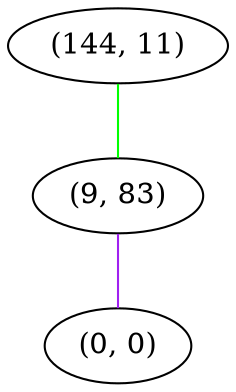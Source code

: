 graph "" {
"(144, 11)";
"(9, 83)";
"(0, 0)";
"(144, 11)" -- "(9, 83)"  [color=green, key=0, weight=2];
"(9, 83)" -- "(0, 0)"  [color=purple, key=0, weight=4];
}
